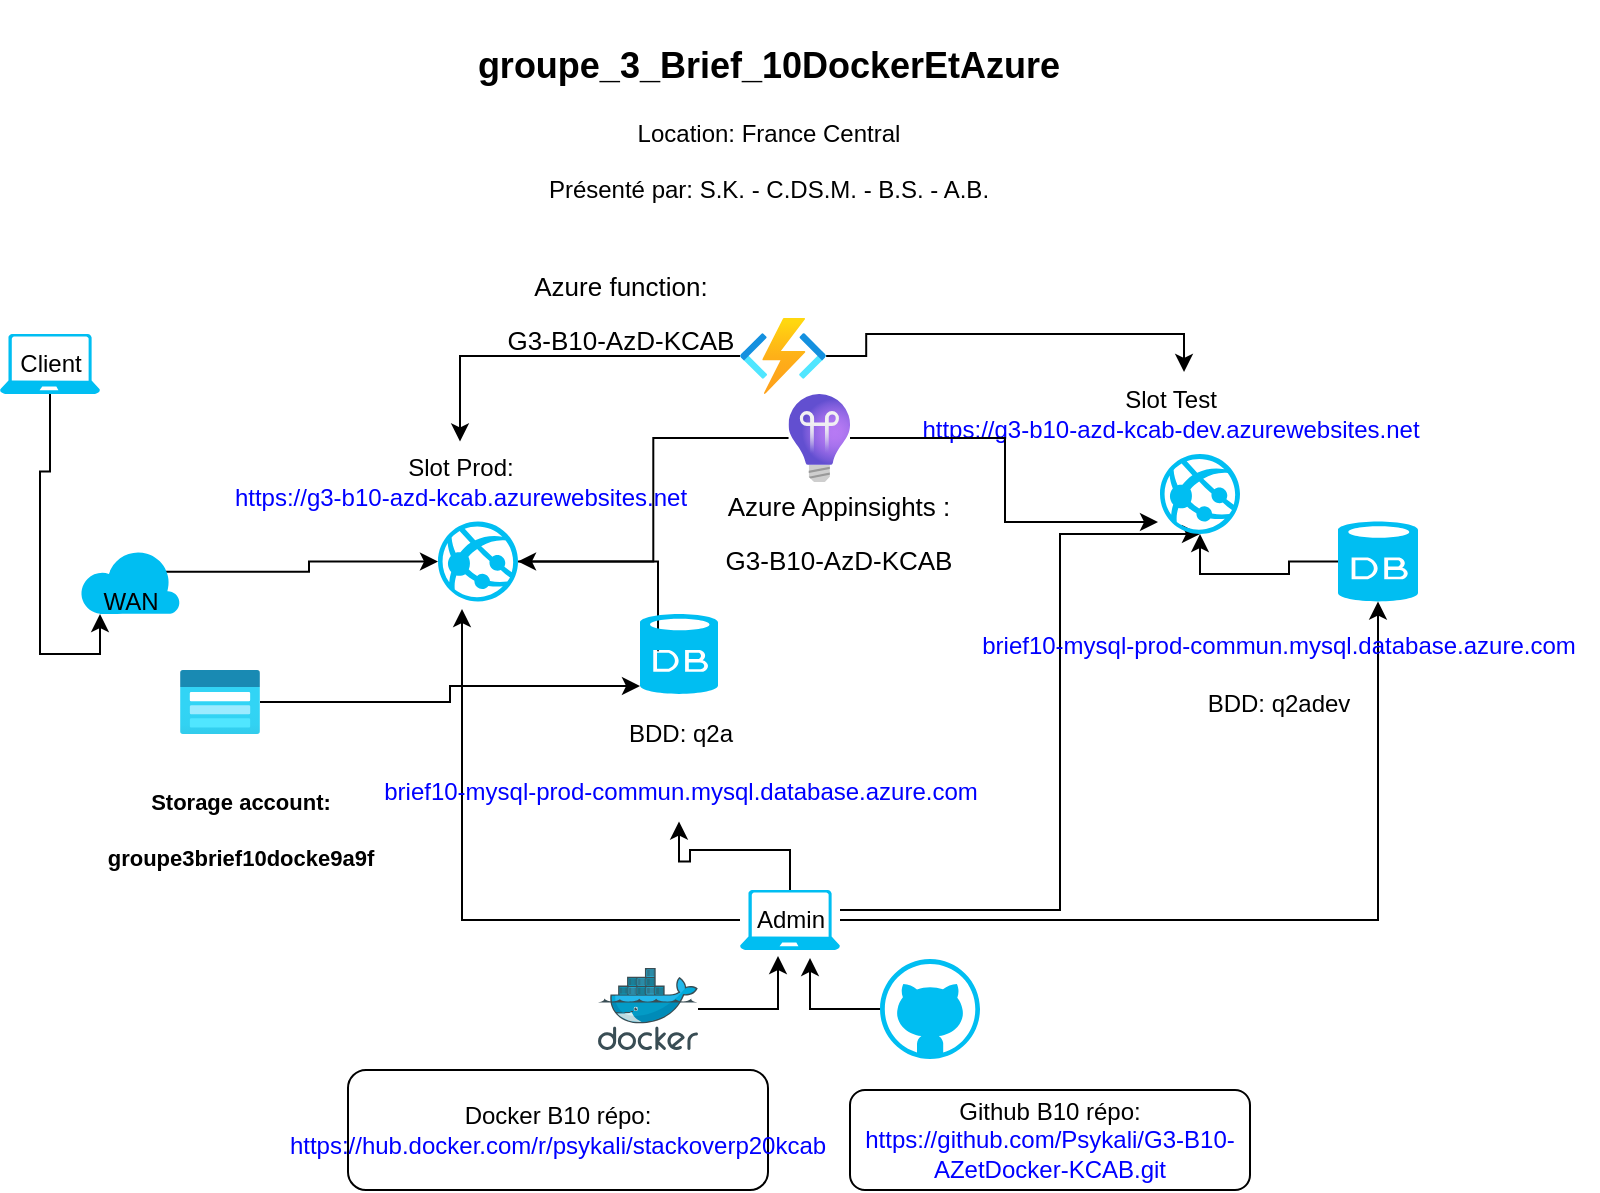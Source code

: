 <mxfile version="20.2.8" type="github"><diagram id="pEq1C7PcL2HOytmeoLkm" name="Page-1"><mxGraphModel dx="2568" dy="415" grid="1" gridSize="10" guides="1" tooltips="1" connect="1" arrows="1" fold="1" page="1" pageScale="1" pageWidth="850" pageHeight="1100" math="0" shadow="0"><root><mxCell id="0"/><mxCell id="1" parent="0"/><mxCell id="KZ6MpGektuIemH4czut3-35" style="edgeStyle=orthogonalEdgeStyle;rounded=0;orthogonalLoop=1;jettySize=auto;html=1;entryX=0.5;entryY=1;entryDx=0;entryDy=0;entryPerimeter=0;fontColor=#000000;" edge="1" parent="1" source="KZ6MpGektuIemH4czut3-2" target="KZ6MpGektuIemH4czut3-7"><mxGeometry relative="1" as="geometry"/></mxCell><mxCell id="KZ6MpGektuIemH4czut3-2" value="" style="verticalLabelPosition=bottom;html=1;verticalAlign=top;align=center;strokeColor=none;fillColor=#00BEF2;shape=mxgraph.azure.database;" vertex="1" parent="1"><mxGeometry x="-990" y="285.75" width="40" height="40" as="geometry"/></mxCell><mxCell id="KZ6MpGektuIemH4czut3-21" style="edgeStyle=orthogonalEdgeStyle;rounded=0;orthogonalLoop=1;jettySize=auto;html=1;entryX=0.7;entryY=1.133;entryDx=0;entryDy=0;entryPerimeter=0;" edge="1" parent="1" source="KZ6MpGektuIemH4czut3-3" target="KZ6MpGektuIemH4czut3-5"><mxGeometry relative="1" as="geometry"/></mxCell><mxCell id="KZ6MpGektuIemH4czut3-3" value="" style="verticalLabelPosition=bottom;html=1;verticalAlign=top;align=center;strokeColor=none;fillColor=#00BEF2;shape=mxgraph.azure.github_code;pointerEvents=1;" vertex="1" parent="1"><mxGeometry x="-1219" y="504.5" width="50" height="50" as="geometry"/></mxCell><mxCell id="KZ6MpGektuIemH4czut3-11" style="edgeStyle=orthogonalEdgeStyle;rounded=0;orthogonalLoop=1;jettySize=auto;html=1;entryX=0.2;entryY=1;entryDx=0;entryDy=0;entryPerimeter=0;" edge="1" parent="1" source="KZ6MpGektuIemH4czut3-4" target="KZ6MpGektuIemH4czut3-6"><mxGeometry relative="1" as="geometry"/></mxCell><mxCell id="KZ6MpGektuIemH4czut3-4" value="" style="verticalLabelPosition=bottom;html=1;verticalAlign=top;align=center;strokeColor=none;fillColor=#00BEF2;shape=mxgraph.azure.laptop;pointerEvents=1;" vertex="1" parent="1"><mxGeometry x="-1659" y="192" width="50" height="30" as="geometry"/></mxCell><mxCell id="KZ6MpGektuIemH4czut3-15" style="edgeStyle=orthogonalEdgeStyle;rounded=0;orthogonalLoop=1;jettySize=auto;html=1;entryX=0.3;entryY=1.094;entryDx=0;entryDy=0;entryPerimeter=0;" edge="1" parent="1" source="KZ6MpGektuIemH4czut3-5" target="KZ6MpGektuIemH4czut3-8"><mxGeometry relative="1" as="geometry"/></mxCell><mxCell id="KZ6MpGektuIemH4czut3-16" style="edgeStyle=orthogonalEdgeStyle;rounded=0;orthogonalLoop=1;jettySize=auto;html=1;entryX=0.5;entryY=1;entryDx=0;entryDy=0;entryPerimeter=0;" edge="1" parent="1" source="KZ6MpGektuIemH4czut3-5" target="KZ6MpGektuIemH4czut3-7"><mxGeometry relative="1" as="geometry"><Array as="points"><mxPoint x="-1129" y="480"/><mxPoint x="-1129" y="292"/></Array></mxGeometry></mxCell><mxCell id="KZ6MpGektuIemH4czut3-17" style="edgeStyle=orthogonalEdgeStyle;rounded=0;orthogonalLoop=1;jettySize=auto;html=1;entryX=0.5;entryY=1;entryDx=0;entryDy=0;entryPerimeter=0;" edge="1" parent="1" source="KZ6MpGektuIemH4czut3-5" target="KZ6MpGektuIemH4czut3-2"><mxGeometry relative="1" as="geometry"/></mxCell><mxCell id="KZ6MpGektuIemH4czut3-5" value="" style="verticalLabelPosition=bottom;html=1;verticalAlign=top;align=center;strokeColor=none;fillColor=#00BEF2;shape=mxgraph.azure.laptop;pointerEvents=1;" vertex="1" parent="1"><mxGeometry x="-1289" y="470" width="50" height="30" as="geometry"/></mxCell><mxCell id="KZ6MpGektuIemH4czut3-10" style="edgeStyle=orthogonalEdgeStyle;rounded=0;orthogonalLoop=1;jettySize=auto;html=1;exitX=0.3;exitY=0.35;exitDx=0;exitDy=0;exitPerimeter=0;entryX=0;entryY=0.5;entryDx=0;entryDy=0;entryPerimeter=0;" edge="1" parent="1" source="KZ6MpGektuIemH4czut3-6" target="KZ6MpGektuIemH4czut3-8"><mxGeometry relative="1" as="geometry"/></mxCell><mxCell id="KZ6MpGektuIemH4czut3-6" value="" style="verticalLabelPosition=bottom;html=1;verticalAlign=top;align=center;strokeColor=none;fillColor=#00BEF2;shape=mxgraph.azure.cloud;" vertex="1" parent="1"><mxGeometry x="-1619" y="299.5" width="50" height="32.5" as="geometry"/></mxCell><mxCell id="KZ6MpGektuIemH4czut3-7" value="" style="verticalLabelPosition=bottom;html=1;verticalAlign=top;align=center;strokeColor=none;fillColor=#00BEF2;shape=mxgraph.azure.azure_website;pointerEvents=1;" vertex="1" parent="1"><mxGeometry x="-1079" y="252" width="40" height="40" as="geometry"/></mxCell><mxCell id="KZ6MpGektuIemH4czut3-14" style="edgeStyle=orthogonalEdgeStyle;rounded=0;orthogonalLoop=1;jettySize=auto;html=1;entryX=0.231;entryY=0.475;entryDx=0;entryDy=0;entryPerimeter=0;" edge="1" parent="1" source="KZ6MpGektuIemH4czut3-8" target="KZ6MpGektuIemH4czut3-9"><mxGeometry relative="1" as="geometry"/></mxCell><mxCell id="KZ6MpGektuIemH4czut3-8" value="" style="verticalLabelPosition=bottom;html=1;verticalAlign=top;align=center;strokeColor=none;fillColor=#00BEF2;shape=mxgraph.azure.azure_website;pointerEvents=1;" vertex="1" parent="1"><mxGeometry x="-1440" y="285.75" width="40" height="40" as="geometry"/></mxCell><mxCell id="KZ6MpGektuIemH4czut3-9" value="" style="verticalLabelPosition=bottom;html=1;verticalAlign=top;align=center;strokeColor=none;fillColor=#00BEF2;shape=mxgraph.azure.database;" vertex="1" parent="1"><mxGeometry x="-1339" y="332" width="39" height="40" as="geometry"/></mxCell><mxCell id="KZ6MpGektuIemH4czut3-20" style="edgeStyle=orthogonalEdgeStyle;rounded=0;orthogonalLoop=1;jettySize=auto;html=1;entryX=0.38;entryY=1.1;entryDx=0;entryDy=0;entryPerimeter=0;" edge="1" parent="1" source="KZ6MpGektuIemH4czut3-19" target="KZ6MpGektuIemH4czut3-5"><mxGeometry relative="1" as="geometry"/></mxCell><mxCell id="KZ6MpGektuIemH4czut3-19" value="" style="sketch=0;aspect=fixed;html=1;points=[];align=center;image;fontSize=12;image=img/lib/mscae/Docker.svg;" vertex="1" parent="1"><mxGeometry x="-1360" y="509" width="50" height="41" as="geometry"/></mxCell><mxCell id="KZ6MpGektuIemH4czut3-29" value="&lt;div&gt;Github B10 répo:&lt;/div&gt;&lt;div&gt;&lt;font color=&quot;#0000FF&quot;&gt;https://github.com/Psykali/G3-B10-AZetDocker-KCAB.git&lt;/font&gt;&lt;br&gt;&lt;/div&gt;" style="rounded=1;whiteSpace=wrap;html=1;" vertex="1" parent="1"><mxGeometry x="-1234" y="570" width="200" height="50" as="geometry"/></mxCell><mxCell id="KZ6MpGektuIemH4czut3-30" value="&lt;div&gt;&lt;font color=&quot;#000000&quot;&gt;Docker B10 répo:&lt;br&gt;&lt;/font&gt;&lt;/div&gt;&lt;div&gt;https://hub.docker.com/r/psykali/stackoverp20kcab&lt;br&gt;&lt;/div&gt;" style="rounded=1;whiteSpace=wrap;html=1;fontColor=#0000FF;" vertex="1" parent="1"><mxGeometry x="-1485" y="560" width="210" height="60" as="geometry"/></mxCell><mxCell id="KZ6MpGektuIemH4czut3-32" value="Client" style="text;html=1;align=center;verticalAlign=middle;resizable=0;points=[];autosize=1;strokeColor=none;fillColor=none;fontColor=#000000;" vertex="1" parent="1"><mxGeometry x="-1659" y="192" width="50" height="30" as="geometry"/></mxCell><mxCell id="KZ6MpGektuIemH4czut3-33" value="WAN" style="text;html=1;align=center;verticalAlign=middle;resizable=0;points=[];autosize=1;strokeColor=none;fillColor=none;fontColor=#000000;" vertex="1" parent="1"><mxGeometry x="-1619" y="310.75" width="50" height="30" as="geometry"/></mxCell><mxCell id="KZ6MpGektuIemH4czut3-56" style="edgeStyle=orthogonalEdgeStyle;rounded=0;orthogonalLoop=1;jettySize=auto;html=1;fontSize=11;fontColor=none;" edge="1" parent="1" source="KZ6MpGektuIemH4czut3-34" target="KZ6MpGektuIemH4czut3-39"><mxGeometry relative="1" as="geometry"/></mxCell><mxCell id="KZ6MpGektuIemH4czut3-34" value="Admin" style="text;html=1;align=center;verticalAlign=middle;resizable=0;points=[];autosize=1;strokeColor=none;fillColor=none;fontColor=#000000;" vertex="1" parent="1"><mxGeometry x="-1294" y="470" width="60" height="30" as="geometry"/></mxCell><mxCell id="KZ6MpGektuIemH4czut3-36" value="&lt;div&gt;Slot Test&lt;/div&gt;&lt;div&gt;&lt;font color=&quot;#0000FF&quot;&gt;https://g3-b10-azd-kcab-dev.azurewebsites.net&lt;/font&gt;&lt;br&gt;&lt;/div&gt;" style="text;html=1;align=center;verticalAlign=middle;resizable=0;points=[];autosize=1;strokeColor=none;fillColor=none;fontColor=#000000;" vertex="1" parent="1"><mxGeometry x="-1209" y="212" width="270" height="40" as="geometry"/></mxCell><mxCell id="KZ6MpGektuIemH4czut3-37" value="&lt;div&gt;brief10-mysql-prod-commun.mysql.database.azure.com&lt;/div&gt;&lt;div&gt;&lt;font color=&quot;#000000&quot;&gt;&lt;br&gt;&lt;/font&gt;&lt;/div&gt;&lt;div&gt;&lt;font color=&quot;#000000&quot;&gt;BDD: q2adev&lt;/font&gt;&lt;/div&gt;" style="text;html=1;align=center;verticalAlign=middle;resizable=0;points=[];autosize=1;strokeColor=none;fillColor=none;fontColor=#0000FF;" vertex="1" parent="1"><mxGeometry x="-1180" y="332" width="320" height="60" as="geometry"/></mxCell><mxCell id="KZ6MpGektuIemH4czut3-38" value="&lt;div&gt;Slot Prod:&lt;/div&gt;&lt;div&gt;&lt;font color=&quot;#0000FF&quot;&gt;https://g3-b10-azd-kcab.azurewebsites.net&lt;/font&gt;&lt;br&gt;&lt;/div&gt;" style="text;html=1;align=center;verticalAlign=middle;resizable=0;points=[];autosize=1;strokeColor=none;fillColor=none;fontColor=#000000;" vertex="1" parent="1"><mxGeometry x="-1554" y="245.75" width="250" height="40" as="geometry"/></mxCell><mxCell id="KZ6MpGektuIemH4czut3-39" value="&lt;div&gt;&lt;font color=&quot;#000000&quot;&gt;BDD: q2a&lt;/font&gt;&lt;/div&gt;&lt;div&gt;&lt;font color=&quot;#000000&quot;&gt;&lt;br&gt;&lt;/font&gt;&lt;/div&gt;&lt;div&gt;brief10-mysql-prod-commun.mysql.database.azure.com&lt;/div&gt;" style="text;html=1;align=center;verticalAlign=middle;resizable=0;points=[];autosize=1;strokeColor=none;fillColor=none;fontColor=#0000FF;" vertex="1" parent="1"><mxGeometry x="-1479.5" y="375.75" width="320" height="60" as="geometry"/></mxCell><mxCell id="KZ6MpGektuIemH4czut3-42" value="&lt;h2 aria-describedby=&quot;fd2c34e4-cf67-463e-bc5a-aa8fd65d632c&quot; id=&quot;fd2c34e4-cf67-463e-bc5a-aa8fd65d632d&quot; class=&quot;fxs-blade-title-titleText msportalfx-tooltip-overflow&quot;&gt;&lt;font color=&quot;#000000&quot;&gt;groupe_3_Brief_10DockerEtAzure&lt;span id=&quot;_weave_e_6381&quot; class=&quot;msportalfx-font-regular&quot;&gt;&lt;/span&gt;&lt;/font&gt;&lt;/h2&gt;&lt;div&gt;&lt;font color=&quot;#000000&quot;&gt;Location: France Central&lt;/font&gt;&lt;/div&gt;&lt;div&gt;&lt;br&gt;&lt;/div&gt;&lt;div&gt;&lt;font color=&quot;#000000&quot;&gt;Présenté par: S.K. - C.DS.M. - B.S. - A.B&lt;/font&gt;&lt;font color=&quot;#000000&quot;&gt;.&lt;/font&gt;&lt;/div&gt;" style="text;html=1;align=center;verticalAlign=middle;resizable=0;points=[];autosize=1;strokeColor=none;fillColor=none;fontColor=#0000FF;" vertex="1" parent="1"><mxGeometry x="-1430" y="25" width="310" height="110" as="geometry"/></mxCell><mxCell id="KZ6MpGektuIemH4czut3-44" style="edgeStyle=orthogonalEdgeStyle;rounded=0;orthogonalLoop=1;jettySize=auto;html=1;fontColor=#000000;entryX=0;entryY=0.9;entryDx=0;entryDy=0;entryPerimeter=0;" edge="1" parent="1" source="KZ6MpGektuIemH4czut3-43" target="KZ6MpGektuIemH4czut3-9"><mxGeometry relative="1" as="geometry"/></mxCell><mxCell id="KZ6MpGektuIemH4czut3-43" value="" style="aspect=fixed;html=1;points=[];align=center;image;fontSize=12;image=img/lib/azure2/storage/Storage_Accounts_Classic.svg;labelBackgroundColor=none;fontColor=#000000;" vertex="1" parent="1"><mxGeometry x="-1569" y="360" width="40" height="32" as="geometry"/></mxCell><mxCell id="KZ6MpGektuIemH4czut3-45" value="&lt;h4 style=&quot;font-size: 11px;&quot; aria-describedby=&quot;fd2c34e4-cf67-463e-bc5a-aa8fd65d6380&quot; id=&quot;fd2c34e4-cf67-463e-bc5a-aa8fd65d6381&quot; class=&quot;fxs-blade-title-titleText msportalfx-tooltip-overflow&quot; align=&quot;center&quot;&gt;&lt;font style=&quot;font-size: 11px;&quot;&gt;Storage account:&lt;/font&gt;&lt;/h4&gt;&lt;h4 style=&quot;font-size: 11px;&quot; aria-describedby=&quot;fd2c34e4-cf67-463e-bc5a-aa8fd65d6380&quot; id=&quot;fd2c34e4-cf67-463e-bc5a-aa8fd65d6381&quot; class=&quot;fxs-blade-title-titleText msportalfx-tooltip-overflow&quot; align=&quot;center&quot;&gt;&lt;font style=&quot;font-size: 11px;&quot;&gt;groupe3brief10docke9a9f&lt;span id=&quot;_weave_e_6757&quot; class=&quot;msportalfx-font-regular&quot;&gt;&lt;/span&gt;&lt;/font&gt;&lt;/h4&gt;" style="text;html=1;align=center;verticalAlign=middle;resizable=0;points=[];autosize=1;strokeColor=none;fillColor=none;fontColor=#000000;" vertex="1" parent="1"><mxGeometry x="-1619" y="400" width="160" height="80" as="geometry"/></mxCell><mxCell id="KZ6MpGektuIemH4czut3-47" style="edgeStyle=orthogonalEdgeStyle;rounded=0;orthogonalLoop=1;jettySize=auto;html=1;fontColor=none;" edge="1" parent="1" source="KZ6MpGektuIemH4czut3-46" target="KZ6MpGektuIemH4czut3-38"><mxGeometry relative="1" as="geometry"/></mxCell><mxCell id="KZ6MpGektuIemH4czut3-48" style="edgeStyle=orthogonalEdgeStyle;rounded=0;orthogonalLoop=1;jettySize=auto;html=1;entryX=0.526;entryY=-0.025;entryDx=0;entryDy=0;entryPerimeter=0;fontColor=none;" edge="1" parent="1" source="KZ6MpGektuIemH4czut3-46" target="KZ6MpGektuIemH4czut3-36"><mxGeometry relative="1" as="geometry"/></mxCell><mxCell id="KZ6MpGektuIemH4czut3-46" value="" style="aspect=fixed;html=1;points=[];align=center;image;fontSize=12;image=img/lib/azure2/compute/Function_Apps.svg;labelBackgroundColor=none;fontColor=none;" vertex="1" parent="1"><mxGeometry x="-1289" y="184" width="43.07" height="38" as="geometry"/></mxCell><mxCell id="KZ6MpGektuIemH4czut3-49" value="&lt;font style=&quot;font-size: 13px;&quot;&gt;Azure function: &lt;br&gt;&lt;/font&gt;&lt;h2 style=&quot;font-size: 13px;&quot; aria-describedby=&quot;fd2c34e4-cf67-463e-bc5a-aa8fd65d6435&quot; id=&quot;fd2c34e4-cf67-463e-bc5a-aa8fd65d6436&quot; class=&quot;fxs-blade-title-titleText msportalfx-tooltip-overflow&quot;&gt;&lt;font style=&quot;font-size: 13px;&quot;&gt;&lt;span style=&quot;font-weight: normal;&quot;&gt;G3-B10-AzD-KCAB&lt;span id=&quot;_weave_e_8525&quot; class=&quot;msportalfx-font-regular&quot;&gt;&lt;/span&gt;&lt;/span&gt;&lt;/font&gt;&lt;/h2&gt;" style="text;html=1;align=center;verticalAlign=middle;resizable=0;points=[];autosize=1;strokeColor=none;fillColor=none;fontColor=none;" vertex="1" parent="1"><mxGeometry x="-1419" y="152" width="140" height="70" as="geometry"/></mxCell><mxCell id="KZ6MpGektuIemH4czut3-51" style="edgeStyle=orthogonalEdgeStyle;rounded=0;orthogonalLoop=1;jettySize=auto;html=1;entryX=1;entryY=0.5;entryDx=0;entryDy=0;entryPerimeter=0;fontSize=11;fontColor=none;" edge="1" parent="1" source="KZ6MpGektuIemH4czut3-50" target="KZ6MpGektuIemH4czut3-8"><mxGeometry relative="1" as="geometry"/></mxCell><mxCell id="KZ6MpGektuIemH4czut3-52" style="edgeStyle=orthogonalEdgeStyle;rounded=0;orthogonalLoop=1;jettySize=auto;html=1;entryX=-0.025;entryY=0.85;entryDx=0;entryDy=0;entryPerimeter=0;fontSize=11;fontColor=none;" edge="1" parent="1" source="KZ6MpGektuIemH4czut3-50" target="KZ6MpGektuIemH4czut3-7"><mxGeometry relative="1" as="geometry"/></mxCell><mxCell id="KZ6MpGektuIemH4czut3-50" value="" style="aspect=fixed;html=1;points=[];align=center;image;fontSize=12;image=img/lib/azure2/devops/Application_Insights.svg;labelBackgroundColor=none;fontColor=none;" vertex="1" parent="1"><mxGeometry x="-1264.73" y="222" width="30.73" height="44" as="geometry"/></mxCell><mxCell id="KZ6MpGektuIemH4czut3-53" value="&lt;font style=&quot;font-size: 13px;&quot;&gt;Azure Appinsights : &lt;br&gt;&lt;/font&gt;&lt;h2 style=&quot;font-size: 13px;&quot; aria-describedby=&quot;fd2c34e4-cf67-463e-bc5a-aa8fd65d6435&quot; id=&quot;fd2c34e4-cf67-463e-bc5a-aa8fd65d6436&quot; class=&quot;fxs-blade-title-titleText msportalfx-tooltip-overflow&quot;&gt;&lt;font style=&quot;font-size: 13px;&quot;&gt;&lt;span style=&quot;font-weight: normal;&quot;&gt;G3-B10-AzD-KCAB&lt;span id=&quot;_weave_e_8525&quot; class=&quot;msportalfx-font-regular&quot;&gt;&lt;/span&gt;&lt;/span&gt;&lt;/font&gt;&lt;/h2&gt;" style="text;html=1;align=center;verticalAlign=middle;resizable=0;points=[];autosize=1;strokeColor=none;fillColor=none;fontSize=11;fontColor=none;" vertex="1" parent="1"><mxGeometry x="-1310" y="262" width="140" height="70" as="geometry"/></mxCell></root></mxGraphModel></diagram></mxfile>